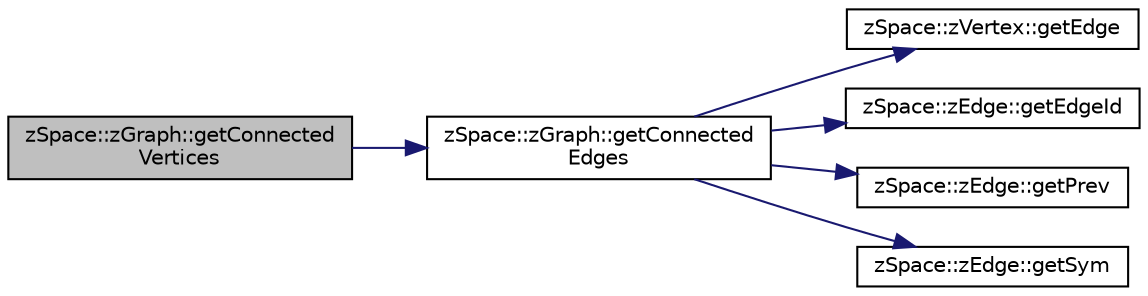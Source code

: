 digraph "zSpace::zGraph::getConnectedVertices"
{
 // LATEX_PDF_SIZE
  edge [fontname="Helvetica",fontsize="10",labelfontname="Helvetica",labelfontsize="10"];
  node [fontname="Helvetica",fontsize="10",shape=record];
  rankdir="LR";
  Node269 [label="zSpace::zGraph::getConnected\lVertices",height=0.2,width=0.4,color="black", fillcolor="grey75", style="filled", fontcolor="black",tooltip="This method gets the vertices connected to input zVertex."];
  Node269 -> Node270 [color="midnightblue",fontsize="10",style="solid",fontname="Helvetica"];
  Node270 [label="zSpace::zGraph::getConnected\lEdges",height=0.2,width=0.4,color="black", fillcolor="white", style="filled",URL="$classz_space_1_1z_graph.html#ab623e9a3bfc70e1f140b911cb0645bd2",tooltip="This method gets the edges connected to input zVertex or zEdge."];
  Node270 -> Node271 [color="midnightblue",fontsize="10",style="solid",fontname="Helvetica"];
  Node271 [label="zSpace::zVertex::getEdge",height=0.2,width=0.4,color="black", fillcolor="white", style="filled",URL="$classz_space_1_1z_vertex.html#a7d187864963f642666b8c3bcfecee6e9",tooltip="This method returns the associated edge of current zVertex."];
  Node270 -> Node272 [color="midnightblue",fontsize="10",style="solid",fontname="Helvetica"];
  Node272 [label="zSpace::zEdge::getEdgeId",height=0.2,width=0.4,color="black", fillcolor="white", style="filled",URL="$classz_space_1_1z_edge.html#acd6947ccba055fa6c31d6d386fe68e12",tooltip="This method returns the edgeId of current zEdge."];
  Node270 -> Node273 [color="midnightblue",fontsize="10",style="solid",fontname="Helvetica"];
  Node273 [label="zSpace::zEdge::getPrev",height=0.2,width=0.4,color="black", fillcolor="white", style="filled",URL="$classz_space_1_1z_edge.html#a01d9d153f7c5ec381474e815384f7d30",tooltip="This method returns the previous edge of current zEdge."];
  Node270 -> Node274 [color="midnightblue",fontsize="10",style="solid",fontname="Helvetica"];
  Node274 [label="zSpace::zEdge::getSym",height=0.2,width=0.4,color="black", fillcolor="white", style="filled",URL="$classz_space_1_1z_edge.html#a461679ac74cc371ad32e94092848f536",tooltip="This method returns the symmetry edge of current zEdge."];
}
